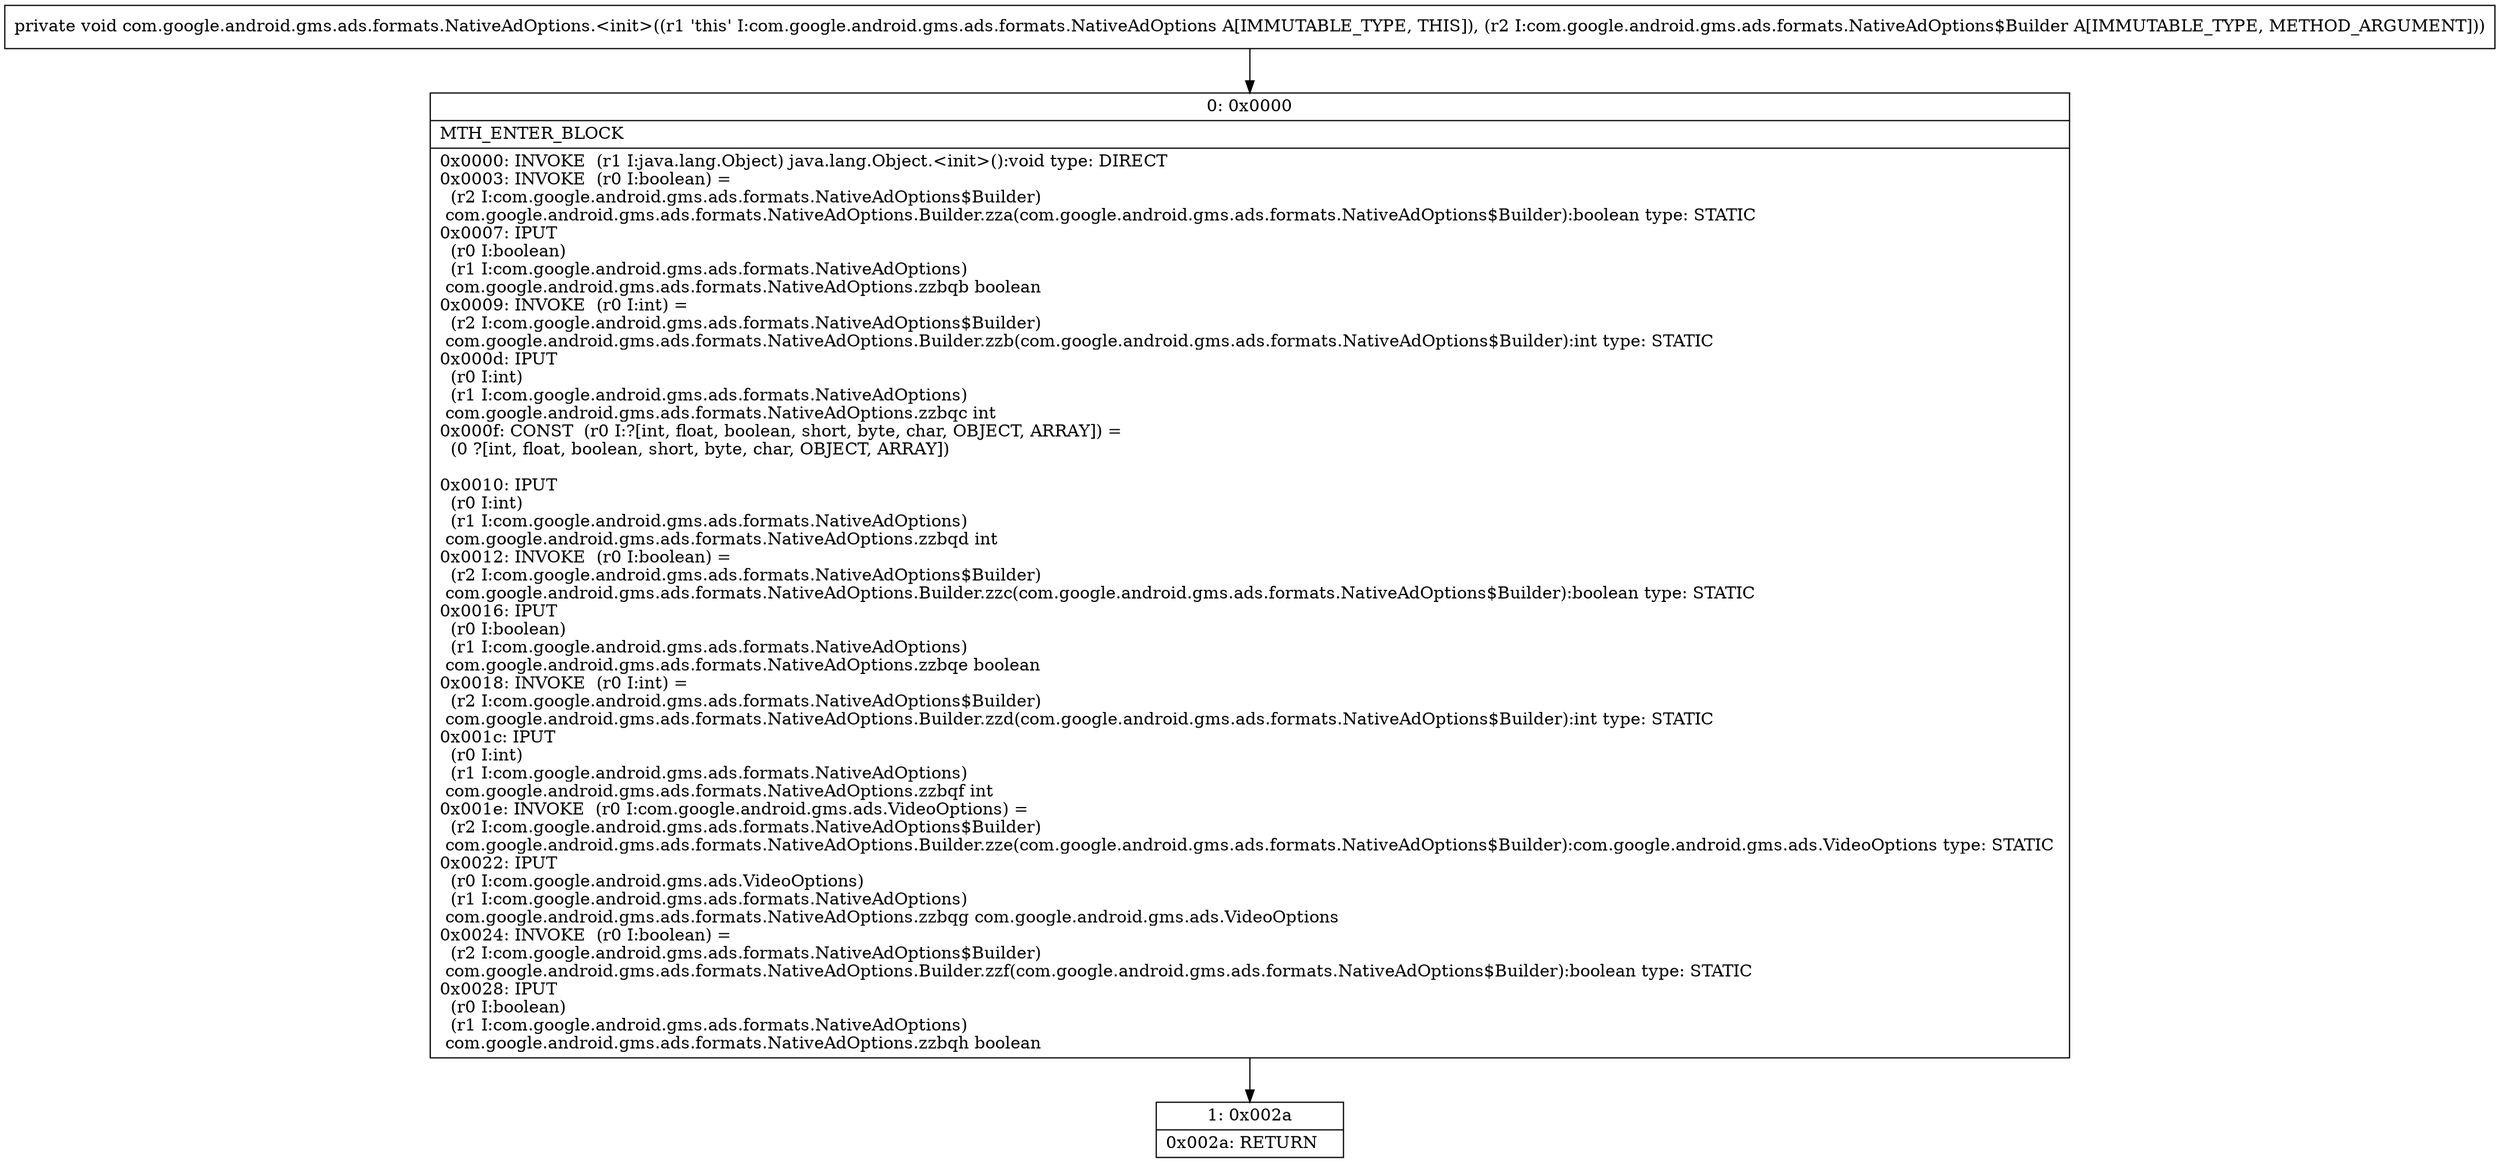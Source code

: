 digraph "CFG forcom.google.android.gms.ads.formats.NativeAdOptions.\<init\>(Lcom\/google\/android\/gms\/ads\/formats\/NativeAdOptions$Builder;)V" {
Node_0 [shape=record,label="{0\:\ 0x0000|MTH_ENTER_BLOCK\l|0x0000: INVOKE  (r1 I:java.lang.Object) java.lang.Object.\<init\>():void type: DIRECT \l0x0003: INVOKE  (r0 I:boolean) = \l  (r2 I:com.google.android.gms.ads.formats.NativeAdOptions$Builder)\l com.google.android.gms.ads.formats.NativeAdOptions.Builder.zza(com.google.android.gms.ads.formats.NativeAdOptions$Builder):boolean type: STATIC \l0x0007: IPUT  \l  (r0 I:boolean)\l  (r1 I:com.google.android.gms.ads.formats.NativeAdOptions)\l com.google.android.gms.ads.formats.NativeAdOptions.zzbqb boolean \l0x0009: INVOKE  (r0 I:int) = \l  (r2 I:com.google.android.gms.ads.formats.NativeAdOptions$Builder)\l com.google.android.gms.ads.formats.NativeAdOptions.Builder.zzb(com.google.android.gms.ads.formats.NativeAdOptions$Builder):int type: STATIC \l0x000d: IPUT  \l  (r0 I:int)\l  (r1 I:com.google.android.gms.ads.formats.NativeAdOptions)\l com.google.android.gms.ads.formats.NativeAdOptions.zzbqc int \l0x000f: CONST  (r0 I:?[int, float, boolean, short, byte, char, OBJECT, ARRAY]) = \l  (0 ?[int, float, boolean, short, byte, char, OBJECT, ARRAY])\l \l0x0010: IPUT  \l  (r0 I:int)\l  (r1 I:com.google.android.gms.ads.formats.NativeAdOptions)\l com.google.android.gms.ads.formats.NativeAdOptions.zzbqd int \l0x0012: INVOKE  (r0 I:boolean) = \l  (r2 I:com.google.android.gms.ads.formats.NativeAdOptions$Builder)\l com.google.android.gms.ads.formats.NativeAdOptions.Builder.zzc(com.google.android.gms.ads.formats.NativeAdOptions$Builder):boolean type: STATIC \l0x0016: IPUT  \l  (r0 I:boolean)\l  (r1 I:com.google.android.gms.ads.formats.NativeAdOptions)\l com.google.android.gms.ads.formats.NativeAdOptions.zzbqe boolean \l0x0018: INVOKE  (r0 I:int) = \l  (r2 I:com.google.android.gms.ads.formats.NativeAdOptions$Builder)\l com.google.android.gms.ads.formats.NativeAdOptions.Builder.zzd(com.google.android.gms.ads.formats.NativeAdOptions$Builder):int type: STATIC \l0x001c: IPUT  \l  (r0 I:int)\l  (r1 I:com.google.android.gms.ads.formats.NativeAdOptions)\l com.google.android.gms.ads.formats.NativeAdOptions.zzbqf int \l0x001e: INVOKE  (r0 I:com.google.android.gms.ads.VideoOptions) = \l  (r2 I:com.google.android.gms.ads.formats.NativeAdOptions$Builder)\l com.google.android.gms.ads.formats.NativeAdOptions.Builder.zze(com.google.android.gms.ads.formats.NativeAdOptions$Builder):com.google.android.gms.ads.VideoOptions type: STATIC \l0x0022: IPUT  \l  (r0 I:com.google.android.gms.ads.VideoOptions)\l  (r1 I:com.google.android.gms.ads.formats.NativeAdOptions)\l com.google.android.gms.ads.formats.NativeAdOptions.zzbqg com.google.android.gms.ads.VideoOptions \l0x0024: INVOKE  (r0 I:boolean) = \l  (r2 I:com.google.android.gms.ads.formats.NativeAdOptions$Builder)\l com.google.android.gms.ads.formats.NativeAdOptions.Builder.zzf(com.google.android.gms.ads.formats.NativeAdOptions$Builder):boolean type: STATIC \l0x0028: IPUT  \l  (r0 I:boolean)\l  (r1 I:com.google.android.gms.ads.formats.NativeAdOptions)\l com.google.android.gms.ads.formats.NativeAdOptions.zzbqh boolean \l}"];
Node_1 [shape=record,label="{1\:\ 0x002a|0x002a: RETURN   \l}"];
MethodNode[shape=record,label="{private void com.google.android.gms.ads.formats.NativeAdOptions.\<init\>((r1 'this' I:com.google.android.gms.ads.formats.NativeAdOptions A[IMMUTABLE_TYPE, THIS]), (r2 I:com.google.android.gms.ads.formats.NativeAdOptions$Builder A[IMMUTABLE_TYPE, METHOD_ARGUMENT])) }"];
MethodNode -> Node_0;
Node_0 -> Node_1;
}


